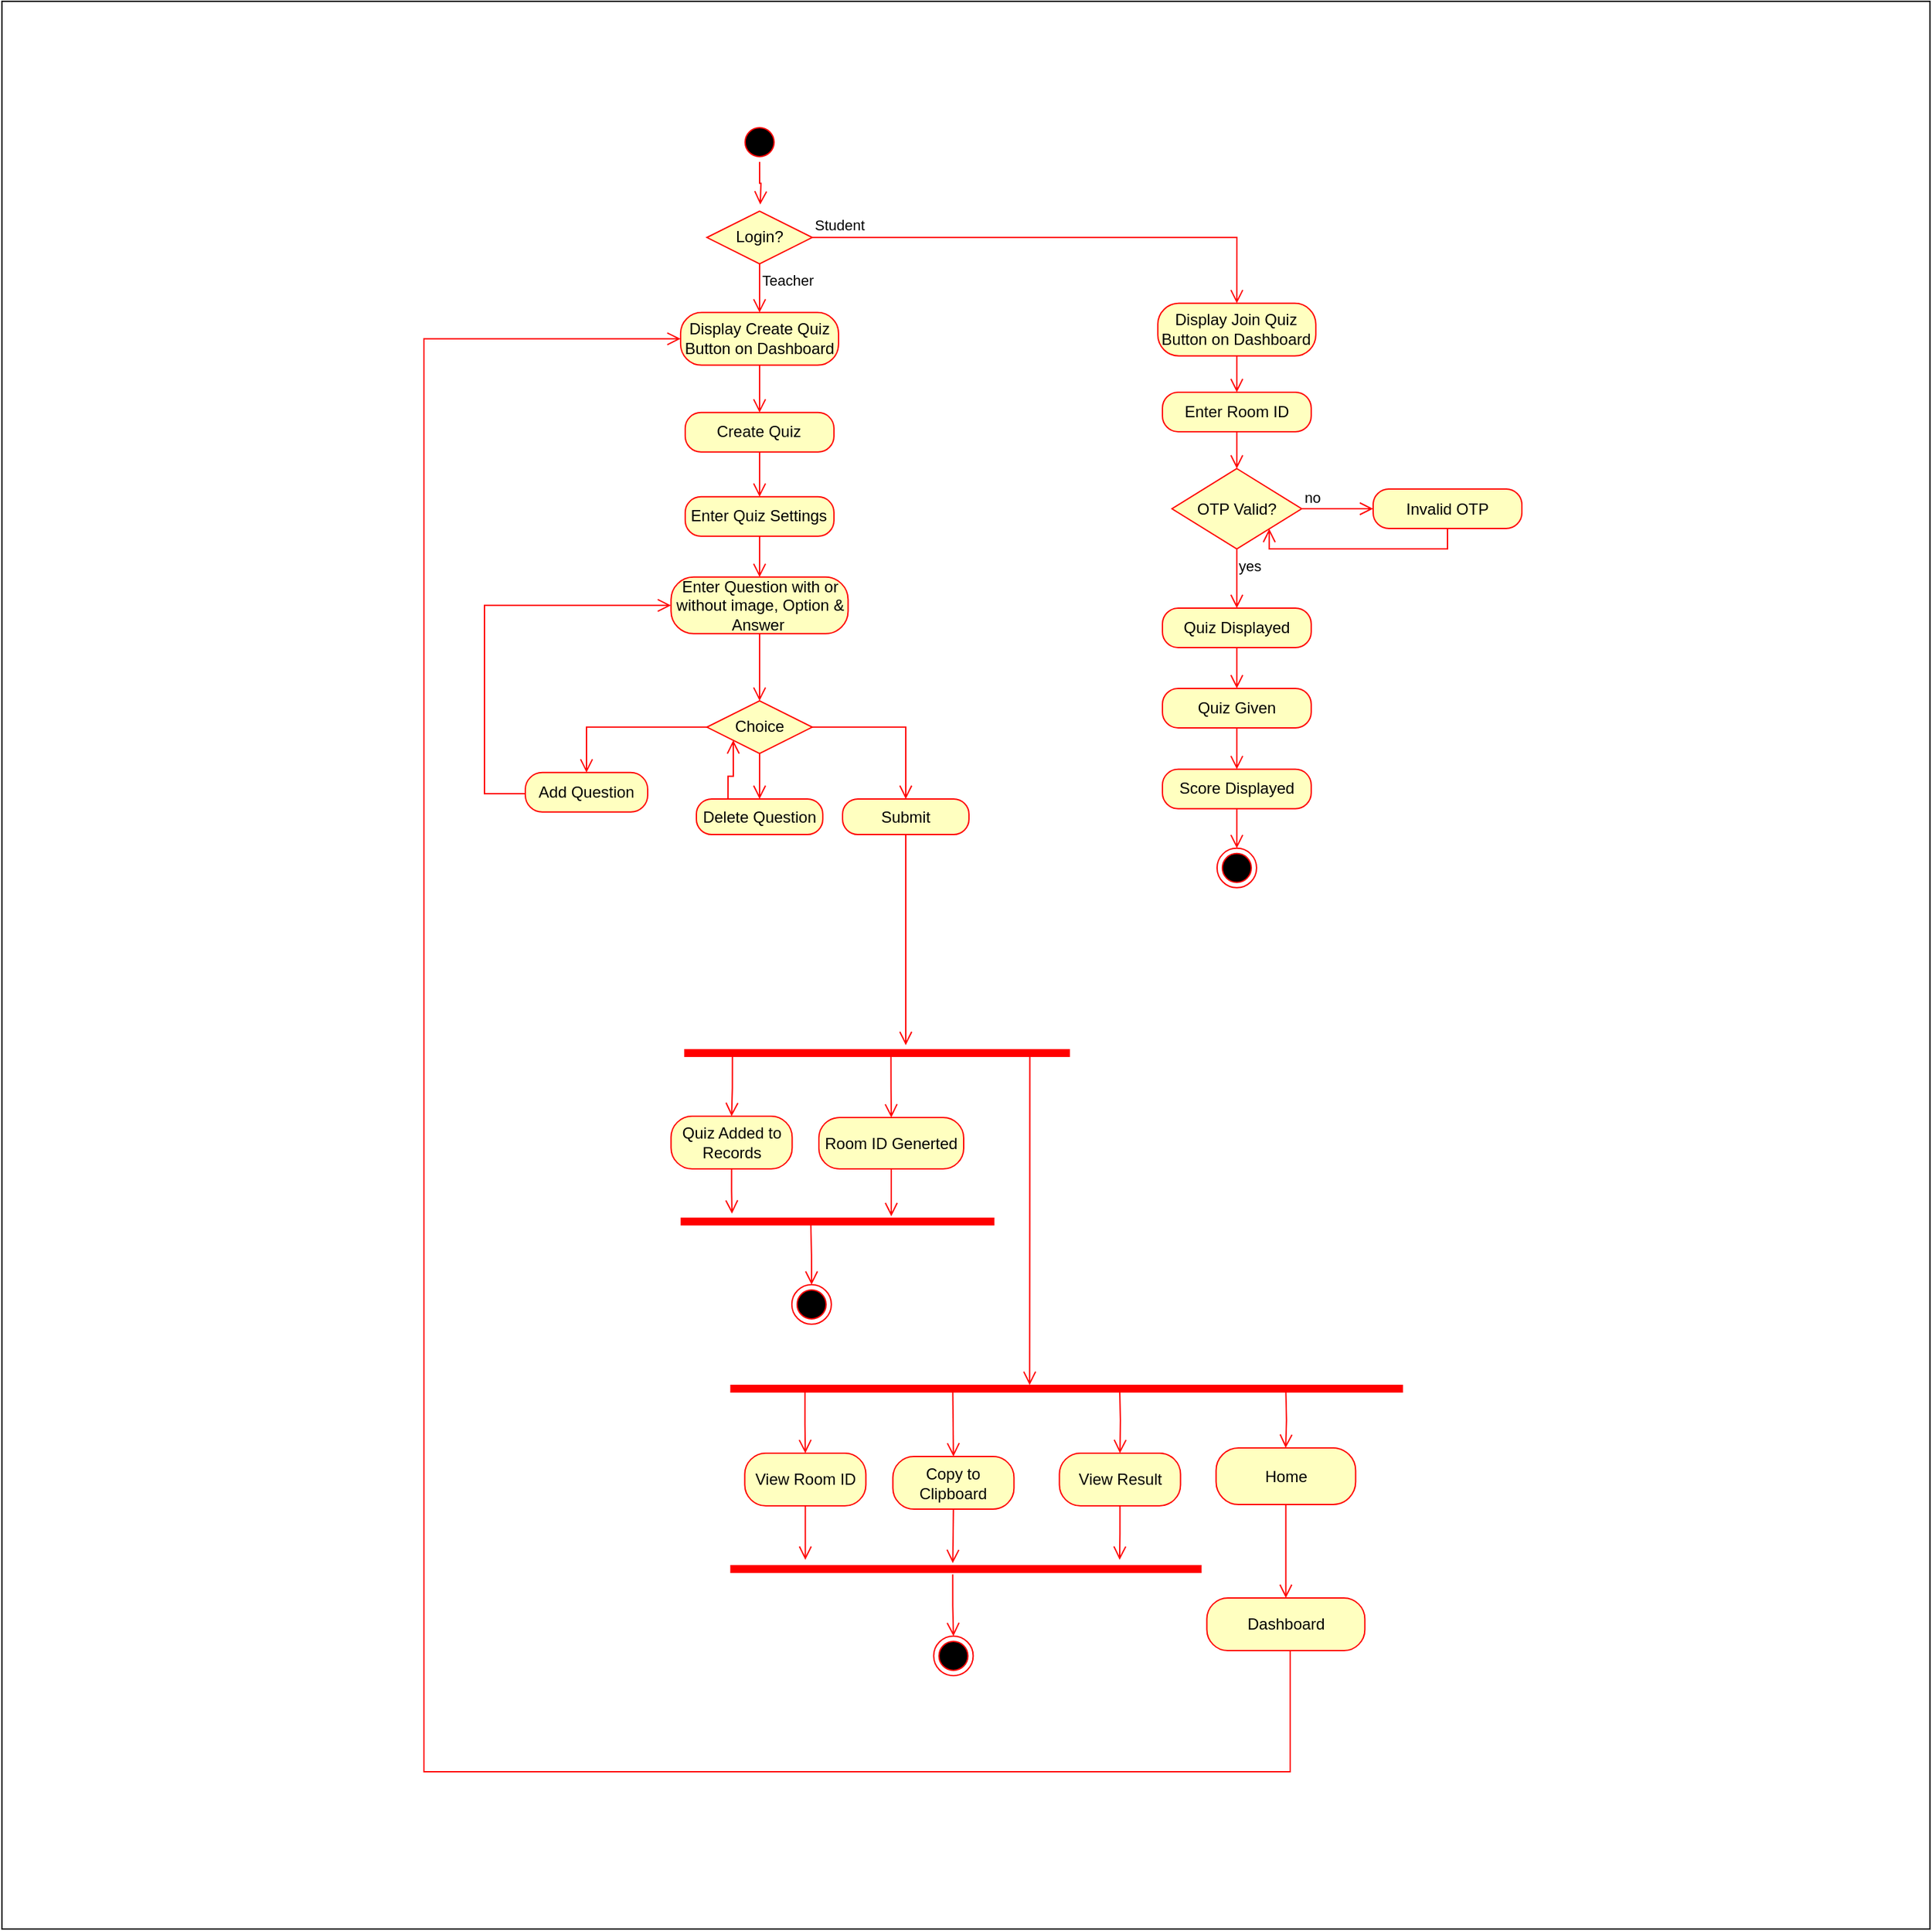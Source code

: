 <mxfile version="23.0.2" type="device">
  <diagram name="Page-1" id="2fJcGlAFP10mFMeL1n3p">
    <mxGraphModel dx="5453" dy="2420" grid="0" gridSize="10" guides="1" tooltips="1" connect="1" arrows="1" fold="1" page="0" pageScale="1" pageWidth="827" pageHeight="1169" math="0" shadow="0">
      <root>
        <mxCell id="0" />
        <mxCell id="1" parent="0" />
        <mxCell id="5RerIEgN9e02NIq5gecx-50" value="" style="whiteSpace=wrap;html=1;aspect=fixed;fillColor=none;" parent="1" vertex="1">
          <mxGeometry x="-1941.54" y="-240" width="1464.5" height="1464.5" as="geometry" />
        </mxCell>
        <mxCell id="TC7yk_xJz1TRPmKOptp--14" value="Room ID Generted" style="rounded=1;whiteSpace=wrap;html=1;arcSize=40;fontColor=#000000;fillColor=#ffffc0;strokeColor=#ff0000;" parent="1" vertex="1">
          <mxGeometry x="-1321" y="608" width="110" height="39" as="geometry" />
        </mxCell>
        <mxCell id="TC7yk_xJz1TRPmKOptp--6" value="Quiz Added to Records" style="rounded=1;whiteSpace=wrap;html=1;arcSize=40;fontColor=#000000;fillColor=#ffffc0;strokeColor=#ff0000;" parent="1" vertex="1">
          <mxGeometry x="-1433.29" y="607" width="92" height="40" as="geometry" />
        </mxCell>
        <mxCell id="TC7yk_xJz1TRPmKOptp--18" value="" style="shape=line;html=1;strokeWidth=6;strokeColor=#ff0000;" parent="1" vertex="1">
          <mxGeometry x="-1423.29" y="554" width="293" height="10" as="geometry" />
        </mxCell>
        <mxCell id="TC7yk_xJz1TRPmKOptp--20" value="" style="edgeStyle=orthogonalEdgeStyle;html=1;verticalAlign=bottom;endArrow=open;endSize=8;strokeColor=#ff0000;rounded=0;exitX=0.125;exitY=0.744;exitDx=0;exitDy=0;exitPerimeter=0;entryX=0.5;entryY=0;entryDx=0;entryDy=0;" parent="1" source="TC7yk_xJz1TRPmKOptp--18" target="TC7yk_xJz1TRPmKOptp--6" edge="1">
          <mxGeometry relative="1" as="geometry">
            <mxPoint x="-1350.29" y="598" as="targetPoint" />
          </mxGeometry>
        </mxCell>
        <mxCell id="TC7yk_xJz1TRPmKOptp--27" value="" style="edgeStyle=orthogonalEdgeStyle;html=1;verticalAlign=bottom;endArrow=open;endSize=8;strokeColor=#ff0000;rounded=0;exitX=0.536;exitY=0.763;exitDx=0;exitDy=0;exitPerimeter=0;entryX=0.5;entryY=0;entryDx=0;entryDy=0;" parent="1" source="TC7yk_xJz1TRPmKOptp--18" target="TC7yk_xJz1TRPmKOptp--14" edge="1">
          <mxGeometry relative="1" as="geometry">
            <mxPoint x="-1276.29" y="607" as="targetPoint" />
            <mxPoint x="-1351.75" y="692.34" as="sourcePoint" />
          </mxGeometry>
        </mxCell>
        <mxCell id="TC7yk_xJz1TRPmKOptp--16" value="Dashboard" style="rounded=1;whiteSpace=wrap;html=1;arcSize=40;fontColor=#000000;fillColor=#ffffc0;strokeColor=#ff0000;" parent="1" vertex="1">
          <mxGeometry x="-1026.29" y="973" width="120" height="40" as="geometry" />
        </mxCell>
        <mxCell id="vBNEGQhEsHAN2P_JnBU3-4" value="" style="ellipse;html=1;shape=startState;fillColor=#000000;strokeColor=#ff0000;" parent="1" vertex="1">
          <mxGeometry x="-1381.04" y="-148" width="30" height="30" as="geometry" />
        </mxCell>
        <mxCell id="vBNEGQhEsHAN2P_JnBU3-5" value="" style="html=1;verticalAlign=bottom;endArrow=open;endSize=8;strokeColor=#ff0000;rounded=0;edgeStyle=orthogonalEdgeStyle;" parent="1" source="vBNEGQhEsHAN2P_JnBU3-4" edge="1">
          <mxGeometry relative="1" as="geometry">
            <mxPoint x="-1365.54" y="-85.58" as="targetPoint" />
          </mxGeometry>
        </mxCell>
        <mxCell id="vBNEGQhEsHAN2P_JnBU3-9" value="Add Question" style="rounded=1;whiteSpace=wrap;html=1;arcSize=43;fontColor=#000000;fillColor=#ffffc0;strokeColor=#ff0000;" parent="1" vertex="1">
          <mxGeometry x="-1544" y="345.92" width="93" height="30" as="geometry" />
        </mxCell>
        <mxCell id="vBNEGQhEsHAN2P_JnBU3-10" value="" style="html=1;verticalAlign=bottom;endArrow=open;endSize=8;strokeColor=#ff0000;rounded=0;entryX=0;entryY=0.5;entryDx=0;entryDy=0;edgeStyle=orthogonalEdgeStyle;" parent="1" source="vBNEGQhEsHAN2P_JnBU3-9" target="5RerIEgN9e02NIq5gecx-3" edge="1">
          <mxGeometry relative="1" as="geometry">
            <mxPoint x="-1468.54" y="344.42" as="targetPoint" />
            <Array as="points">
              <mxPoint x="-1575" y="362" />
              <mxPoint x="-1575" y="219" />
            </Array>
          </mxGeometry>
        </mxCell>
        <mxCell id="TC7yk_xJz1TRPmKOptp--12" value="" style="ellipse;html=1;shape=endState;fillColor=#000000;strokeColor=#ff0000;" parent="1" vertex="1">
          <mxGeometry x="-1341.54" y="735" width="30" height="30" as="geometry" />
        </mxCell>
        <mxCell id="bBVDjb1Iw1jjZOPMRiYV-4" value="" style="edgeStyle=orthogonalEdgeStyle;html=1;verticalAlign=bottom;endArrow=open;endSize=8;strokeColor=#ff0000;rounded=0;exitX=0;exitY=0.5;exitDx=0;exitDy=0;entryX=0.5;entryY=0;entryDx=0;entryDy=0;" parent="1" source="bBVDjb1Iw1jjZOPMRiYV-6" target="vBNEGQhEsHAN2P_JnBU3-9" edge="1">
          <mxGeometry relative="1" as="geometry">
            <mxPoint x="-1439.79" y="339.42" as="targetPoint" />
            <mxPoint x="-1440.04" y="303.42" as="sourcePoint" />
          </mxGeometry>
        </mxCell>
        <mxCell id="bBVDjb1Iw1jjZOPMRiYV-5" value="" style="edgeStyle=orthogonalEdgeStyle;html=1;verticalAlign=bottom;endArrow=open;endSize=8;strokeColor=#ff0000;rounded=0;exitX=1;exitY=0.5;exitDx=0;exitDy=0;entryX=0.5;entryY=0;entryDx=0;entryDy=0;" parent="1" source="bBVDjb1Iw1jjZOPMRiYV-6" target="bBVDjb1Iw1jjZOPMRiYV-10" edge="1">
          <mxGeometry relative="1" as="geometry">
            <mxPoint x="-1292.79" y="336.42" as="targetPoint" />
            <mxPoint x="-1293.54" y="303.42" as="sourcePoint" />
          </mxGeometry>
        </mxCell>
        <mxCell id="bBVDjb1Iw1jjZOPMRiYV-6" value="Choice" style="rhombus;whiteSpace=wrap;html=1;fontColor=#000000;fillColor=#ffffc0;strokeColor=#ff0000;" parent="1" vertex="1">
          <mxGeometry x="-1406.04" y="291.42" width="80" height="40" as="geometry" />
        </mxCell>
        <mxCell id="bBVDjb1Iw1jjZOPMRiYV-10" value="Submit" style="rounded=1;whiteSpace=wrap;html=1;arcSize=43;fontColor=#000000;fillColor=#ffffc0;strokeColor=#ff0000;" parent="1" vertex="1">
          <mxGeometry x="-1303" y="366" width="96" height="27" as="geometry" />
        </mxCell>
        <mxCell id="TC7yk_xJz1TRPmKOptp--17" value="" style="edgeStyle=orthogonalEdgeStyle;html=1;verticalAlign=bottom;endArrow=open;endSize=8;strokeColor=#ff0000;rounded=0;exitX=0.472;exitY=0.914;exitDx=0;exitDy=0;exitPerimeter=0;entryX=0.5;entryY=0;entryDx=0;entryDy=0;" parent="1" source="5RerIEgN9e02NIq5gecx-10" target="5RerIEgN9e02NIq5gecx-31" edge="1">
          <mxGeometry relative="1" as="geometry">
            <mxPoint x="-1219.29" y="1007" as="targetPoint" />
            <mxPoint x="-1174.79" y="1005" as="sourcePoint" />
          </mxGeometry>
        </mxCell>
        <mxCell id="BYvYoB54RzEUqweGQ_cK-1" value="Display Create Quiz Button on Dashboard" style="rounded=1;whiteSpace=wrap;html=1;arcSize=40;fontColor=#000000;fillColor=#ffffc0;strokeColor=#ff0000;" parent="1" vertex="1">
          <mxGeometry x="-1426.04" y="-3.58" width="120" height="40" as="geometry" />
        </mxCell>
        <mxCell id="5RerIEgN9e02NIq5gecx-1" value="Create Quiz" style="rounded=1;whiteSpace=wrap;html=1;arcSize=40;fontColor=#000000;fillColor=#ffffc0;strokeColor=#ff0000;" parent="1" vertex="1">
          <mxGeometry x="-1422.54" y="72.42" width="113" height="30" as="geometry" />
        </mxCell>
        <mxCell id="5RerIEgN9e02NIq5gecx-2" value="Enter Quiz Settings" style="rounded=1;whiteSpace=wrap;html=1;arcSize=40;fontColor=#000000;fillColor=#ffffc0;strokeColor=#ff0000;" parent="1" vertex="1">
          <mxGeometry x="-1422.54" y="136.42" width="113" height="30" as="geometry" />
        </mxCell>
        <mxCell id="5RerIEgN9e02NIq5gecx-3" value="Enter Question with or without image, Option &amp;amp; Answer&amp;nbsp;" style="rounded=1;whiteSpace=wrap;html=1;arcSize=40;fontColor=#000000;fillColor=#ffffc0;strokeColor=#ff0000;" parent="1" vertex="1">
          <mxGeometry x="-1433.29" y="197.42" width="134.5" height="43" as="geometry" />
        </mxCell>
        <mxCell id="5RerIEgN9e02NIq5gecx-5" value="Home" style="rounded=1;whiteSpace=wrap;html=1;arcSize=40;fontColor=#000000;fillColor=#ffffc0;strokeColor=#ff0000;" parent="1" vertex="1">
          <mxGeometry x="-1019.29" y="859" width="106" height="43" as="geometry" />
        </mxCell>
        <mxCell id="5RerIEgN9e02NIq5gecx-6" value="Copy to Clipboard" style="rounded=1;whiteSpace=wrap;html=1;arcSize=40;fontColor=#000000;fillColor=#ffffc0;strokeColor=#ff0000;" parent="1" vertex="1">
          <mxGeometry x="-1264.79" y="865.5" width="92" height="40" as="geometry" />
        </mxCell>
        <mxCell id="5RerIEgN9e02NIq5gecx-7" value="" style="edgeStyle=orthogonalEdgeStyle;html=1;verticalAlign=bottom;endArrow=open;endSize=8;strokeColor=#ff0000;rounded=0;exitX=0.5;exitY=1;exitDx=0;exitDy=0;entryX=0.25;entryY=0.5;entryDx=0;entryDy=0;entryPerimeter=0;" parent="1" source="5RerIEgN9e02NIq5gecx-6" edge="1">
          <mxGeometry relative="1" as="geometry">
            <mxPoint x="-1219.29" y="946.5" as="targetPoint" />
            <mxPoint x="-1297.04" y="622.5" as="sourcePoint" />
          </mxGeometry>
        </mxCell>
        <mxCell id="5RerIEgN9e02NIq5gecx-8" value="" style="shape=line;html=1;strokeWidth=6;strokeColor=#ff0000;" parent="1" vertex="1">
          <mxGeometry x="-1388.29" y="809" width="511" height="10" as="geometry" />
        </mxCell>
        <mxCell id="5RerIEgN9e02NIq5gecx-9" value="" style="edgeStyle=orthogonalEdgeStyle;html=1;verticalAlign=bottom;endArrow=open;endSize=8;strokeColor=#ff0000;rounded=0;exitX=0.25;exitY=0.5;exitDx=0;exitDy=0;exitPerimeter=0;entryX=0.5;entryY=0;entryDx=0;entryDy=0;" parent="1" target="5RerIEgN9e02NIq5gecx-6" edge="1">
          <mxGeometry relative="1" as="geometry">
            <mxPoint x="-1089.04" y="853.5" as="targetPoint" />
            <mxPoint x="-1219.29" y="814.5" as="sourcePoint" />
          </mxGeometry>
        </mxCell>
        <mxCell id="5RerIEgN9e02NIq5gecx-10" value="" style="shape=line;html=1;strokeWidth=6;strokeColor=#ff0000;" parent="1" vertex="1">
          <mxGeometry x="-1388.29" y="946" width="358" height="10" as="geometry" />
        </mxCell>
        <mxCell id="5RerIEgN9e02NIq5gecx-11" value="View Result" style="rounded=1;whiteSpace=wrap;html=1;arcSize=40;fontColor=#000000;fillColor=#ffffc0;strokeColor=#ff0000;" parent="1" vertex="1">
          <mxGeometry x="-1138.29" y="863" width="92" height="40" as="geometry" />
        </mxCell>
        <mxCell id="5RerIEgN9e02NIq5gecx-12" value="" style="edgeStyle=orthogonalEdgeStyle;html=1;verticalAlign=bottom;endArrow=open;endSize=8;strokeColor=#ff0000;rounded=0;exitX=0.25;exitY=0.5;exitDx=0;exitDy=0;exitPerimeter=0;entryX=0.5;entryY=0;entryDx=0;entryDy=0;" parent="1" target="5RerIEgN9e02NIq5gecx-11" edge="1">
          <mxGeometry relative="1" as="geometry">
            <mxPoint x="-962.54" y="851" as="targetPoint" />
            <mxPoint x="-1092.54" y="812" as="sourcePoint" />
          </mxGeometry>
        </mxCell>
        <mxCell id="5RerIEgN9e02NIq5gecx-13" value="" style="edgeStyle=orthogonalEdgeStyle;html=1;verticalAlign=bottom;endArrow=open;endSize=8;strokeColor=#ff0000;rounded=0;exitX=0.5;exitY=1;exitDx=0;exitDy=0;entryX=0.25;entryY=0.5;entryDx=0;entryDy=0;entryPerimeter=0;" parent="1" source="5RerIEgN9e02NIq5gecx-11" edge="1">
          <mxGeometry relative="1" as="geometry">
            <mxPoint x="-1092.54" y="944" as="targetPoint" />
            <mxPoint x="-1170.54" y="620" as="sourcePoint" />
          </mxGeometry>
        </mxCell>
        <mxCell id="5RerIEgN9e02NIq5gecx-14" value="View Room ID" style="rounded=1;whiteSpace=wrap;html=1;arcSize=40;fontColor=#000000;fillColor=#ffffc0;strokeColor=#ff0000;" parent="1" vertex="1">
          <mxGeometry x="-1377.29" y="863" width="92" height="40" as="geometry" />
        </mxCell>
        <mxCell id="5RerIEgN9e02NIq5gecx-15" value="" style="html=1;verticalAlign=bottom;endArrow=open;endSize=8;strokeColor=#ff0000;rounded=0;exitX=0.111;exitY=0.21;exitDx=0;exitDy=0;exitPerimeter=0;entryX=0.5;entryY=0;entryDx=0;entryDy=0;edgeStyle=orthogonalEdgeStyle;" parent="1" source="5RerIEgN9e02NIq5gecx-8" target="5RerIEgN9e02NIq5gecx-14" edge="1">
          <mxGeometry relative="1" as="geometry">
            <mxPoint x="-1219.54" y="858" as="targetPoint" />
            <mxPoint x="-1349.54" y="819" as="sourcePoint" />
          </mxGeometry>
        </mxCell>
        <mxCell id="5RerIEgN9e02NIq5gecx-16" value="" style="edgeStyle=orthogonalEdgeStyle;html=1;verticalAlign=bottom;endArrow=open;endSize=8;strokeColor=#ff0000;rounded=0;exitX=0.5;exitY=1;exitDx=0;exitDy=0;" parent="1" source="5RerIEgN9e02NIq5gecx-14" edge="1">
          <mxGeometry relative="1" as="geometry">
            <mxPoint x="-1331.29" y="944" as="targetPoint" />
            <mxPoint x="-1427.54" y="627" as="sourcePoint" />
          </mxGeometry>
        </mxCell>
        <mxCell id="5RerIEgN9e02NIq5gecx-18" value="" style="edgeStyle=orthogonalEdgeStyle;html=1;verticalAlign=bottom;endArrow=open;endSize=8;strokeColor=#ff0000;rounded=0;entryX=0.5;entryY=0;entryDx=0;entryDy=0;" parent="1" edge="1">
          <mxGeometry relative="1" as="geometry">
            <mxPoint x="-966.43" y="859" as="targetPoint" />
            <mxPoint x="-966.29" y="816" as="sourcePoint" />
          </mxGeometry>
        </mxCell>
        <mxCell id="5RerIEgN9e02NIq5gecx-19" value="" style="edgeStyle=orthogonalEdgeStyle;html=1;verticalAlign=bottom;endArrow=open;endSize=8;strokeColor=#ff0000;rounded=0;exitX=0.5;exitY=1;exitDx=0;exitDy=0;entryX=0.5;entryY=0;entryDx=0;entryDy=0;" parent="1" source="5RerIEgN9e02NIq5gecx-5" target="TC7yk_xJz1TRPmKOptp--16" edge="1">
          <mxGeometry relative="1" as="geometry">
            <mxPoint x="-966.29" y="993" as="targetPoint" />
            <mxPoint x="-1082.54" y="822" as="sourcePoint" />
          </mxGeometry>
        </mxCell>
        <mxCell id="5RerIEgN9e02NIq5gecx-20" value="" style="edgeStyle=orthogonalEdgeStyle;html=1;verticalAlign=bottom;endArrow=open;endSize=8;strokeColor=#ff0000;rounded=0;exitX=0.896;exitY=0.752;exitDx=0;exitDy=0;exitPerimeter=0;entryX=0.445;entryY=0.219;entryDx=0;entryDy=0;entryPerimeter=0;" parent="1" source="TC7yk_xJz1TRPmKOptp--18" target="5RerIEgN9e02NIq5gecx-8" edge="1">
          <mxGeometry relative="1" as="geometry">
            <mxPoint x="-1160.29" y="714" as="targetPoint" />
            <mxPoint x="-1376.29" y="571" as="sourcePoint" />
          </mxGeometry>
        </mxCell>
        <mxCell id="5RerIEgN9e02NIq5gecx-21" value="" style="shape=line;html=1;strokeWidth=6;strokeColor=#ff0000;" parent="1" vertex="1">
          <mxGeometry x="-1426.04" y="682" width="238.37" height="10" as="geometry" />
        </mxCell>
        <mxCell id="5RerIEgN9e02NIq5gecx-22" value="" style="edgeStyle=orthogonalEdgeStyle;html=1;verticalAlign=bottom;endArrow=open;endSize=8;strokeColor=#ff0000;rounded=0;exitX=0.5;exitY=1;exitDx=0;exitDy=0;" parent="1" source="TC7yk_xJz1TRPmKOptp--14" edge="1">
          <mxGeometry relative="1" as="geometry">
            <mxPoint x="-1266" y="683" as="targetPoint" />
            <mxPoint x="-1256.29" y="572" as="sourcePoint" />
          </mxGeometry>
        </mxCell>
        <mxCell id="5RerIEgN9e02NIq5gecx-23" value="" style="edgeStyle=orthogonalEdgeStyle;html=1;verticalAlign=bottom;endArrow=open;endSize=8;strokeColor=#ff0000;rounded=0;exitX=0.5;exitY=1;exitDx=0;exitDy=0;" parent="1" source="TC7yk_xJz1TRPmKOptp--6" edge="1">
          <mxGeometry relative="1" as="geometry">
            <mxPoint x="-1387" y="681" as="targetPoint" />
            <mxPoint x="-1388.78" y="648" as="sourcePoint" />
          </mxGeometry>
        </mxCell>
        <mxCell id="5RerIEgN9e02NIq5gecx-25" value="" style="html=1;verticalAlign=bottom;endArrow=open;endSize=8;strokeColor=#ff0000;rounded=0;entryX=0.5;entryY=0;entryDx=0;entryDy=0;edgeStyle=orthogonalEdgeStyle;" parent="1" target="TC7yk_xJz1TRPmKOptp--12" edge="1">
          <mxGeometry relative="1" as="geometry">
            <mxPoint x="-1376.29" y="688" as="targetPoint" />
            <mxPoint x="-1327.11" y="689" as="sourcePoint" />
          </mxGeometry>
        </mxCell>
        <mxCell id="5RerIEgN9e02NIq5gecx-26" value="" style="edgeStyle=orthogonalEdgeStyle;html=1;verticalAlign=bottom;endArrow=open;endSize=8;strokeColor=#ff0000;rounded=0;exitX=0.5;exitY=1;exitDx=0;exitDy=0;" parent="1" source="bBVDjb1Iw1jjZOPMRiYV-10" edge="1">
          <mxGeometry relative="1" as="geometry">
            <mxPoint x="-1255" y="553" as="targetPoint" />
            <mxPoint x="-1372.54" y="447.42" as="sourcePoint" />
          </mxGeometry>
        </mxCell>
        <mxCell id="5RerIEgN9e02NIq5gecx-27" value="" style="edgeStyle=orthogonalEdgeStyle;html=1;verticalAlign=bottom;endArrow=open;endSize=8;strokeColor=#ff0000;rounded=0;exitX=0.5;exitY=1;exitDx=0;exitDy=0;entryX=0.5;entryY=0;entryDx=0;entryDy=0;" parent="1" source="5RerIEgN9e02NIq5gecx-3" target="bBVDjb1Iw1jjZOPMRiYV-6" edge="1">
          <mxGeometry relative="1" as="geometry">
            <mxPoint x="-1365.54" y="286.42" as="targetPoint" />
            <mxPoint x="-1283.54" y="384.42" as="sourcePoint" />
          </mxGeometry>
        </mxCell>
        <mxCell id="5RerIEgN9e02NIq5gecx-28" value="" style="edgeStyle=orthogonalEdgeStyle;html=1;verticalAlign=bottom;endArrow=open;endSize=8;strokeColor=#ff0000;rounded=0;exitX=0.5;exitY=1;exitDx=0;exitDy=0;entryX=0.5;entryY=0;entryDx=0;entryDy=0;" parent="1" source="5RerIEgN9e02NIq5gecx-2" target="5RerIEgN9e02NIq5gecx-3" edge="1">
          <mxGeometry relative="1" as="geometry">
            <mxPoint x="-1365.54" y="192.42" as="targetPoint" />
            <mxPoint x="-1355.54" y="250.42" as="sourcePoint" />
          </mxGeometry>
        </mxCell>
        <mxCell id="5RerIEgN9e02NIq5gecx-29" value="" style="edgeStyle=orthogonalEdgeStyle;html=1;verticalAlign=bottom;endArrow=open;endSize=8;strokeColor=#ff0000;rounded=0;exitX=0.5;exitY=1;exitDx=0;exitDy=0;entryX=0.5;entryY=0;entryDx=0;entryDy=0;" parent="1" source="5RerIEgN9e02NIq5gecx-1" target="5RerIEgN9e02NIq5gecx-2" edge="1">
          <mxGeometry relative="1" as="geometry">
            <mxPoint x="-1355.54" y="207.42" as="targetPoint" />
            <mxPoint x="-1355.54" y="176.42" as="sourcePoint" />
          </mxGeometry>
        </mxCell>
        <mxCell id="5RerIEgN9e02NIq5gecx-30" value="" style="edgeStyle=orthogonalEdgeStyle;html=1;verticalAlign=bottom;endArrow=open;endSize=8;strokeColor=#ff0000;rounded=0;exitX=0.5;exitY=1;exitDx=0;exitDy=0;entryX=0.5;entryY=0;entryDx=0;entryDy=0;" parent="1" source="BYvYoB54RzEUqweGQ_cK-1" target="5RerIEgN9e02NIq5gecx-1" edge="1">
          <mxGeometry relative="1" as="geometry">
            <mxPoint x="-1365.54" y="69.42" as="targetPoint" />
            <mxPoint x="-1355.54" y="112.42" as="sourcePoint" />
          </mxGeometry>
        </mxCell>
        <mxCell id="5RerIEgN9e02NIq5gecx-31" value="" style="ellipse;html=1;shape=endState;fillColor=#000000;strokeColor=#ff0000;" parent="1" vertex="1">
          <mxGeometry x="-1233.79" y="1002" width="30" height="30" as="geometry" />
        </mxCell>
        <mxCell id="5RerIEgN9e02NIq5gecx-35" value="Login?" style="rhombus;whiteSpace=wrap;html=1;fontColor=#000000;fillColor=#ffffc0;strokeColor=#ff0000;" parent="1" vertex="1">
          <mxGeometry x="-1406.04" y="-80.58" width="80" height="40" as="geometry" />
        </mxCell>
        <mxCell id="5RerIEgN9e02NIq5gecx-36" value="Student" style="edgeStyle=orthogonalEdgeStyle;html=1;align=left;verticalAlign=bottom;endArrow=open;endSize=8;strokeColor=#ff0000;rounded=0;entryX=0.5;entryY=0;entryDx=0;entryDy=0;" parent="1" source="5RerIEgN9e02NIq5gecx-35" target="5RerIEgN9e02NIq5gecx-39" edge="1">
          <mxGeometry x="-1" relative="1" as="geometry">
            <mxPoint x="-785.54" y="-60.58" as="targetPoint" />
          </mxGeometry>
        </mxCell>
        <mxCell id="5RerIEgN9e02NIq5gecx-37" value="Teacher" style="edgeStyle=orthogonalEdgeStyle;html=1;align=left;verticalAlign=top;endArrow=open;endSize=8;strokeColor=#ff0000;rounded=0;entryX=0.5;entryY=0;entryDx=0;entryDy=0;" parent="1" source="5RerIEgN9e02NIq5gecx-35" target="BYvYoB54RzEUqweGQ_cK-1" edge="1">
          <mxGeometry x="-1" relative="1" as="geometry">
            <mxPoint x="-1367.54" y="-8.58" as="targetPoint" />
          </mxGeometry>
        </mxCell>
        <mxCell id="5RerIEgN9e02NIq5gecx-38" value="" style="edgeStyle=orthogonalEdgeStyle;html=1;verticalAlign=bottom;endArrow=open;endSize=8;strokeColor=#ff0000;rounded=0;exitX=0.5;exitY=1;exitDx=0;exitDy=0;entryX=0;entryY=0.5;entryDx=0;entryDy=0;" parent="1" source="TC7yk_xJz1TRPmKOptp--16" target="BYvYoB54RzEUqweGQ_cK-1" edge="1">
          <mxGeometry relative="1" as="geometry">
            <mxPoint x="-1663.54" y="77.42" as="targetPoint" />
            <mxPoint x="-1146.54" y="448.42" as="sourcePoint" />
            <Array as="points">
              <mxPoint x="-963" y="1013" />
              <mxPoint x="-963" y="1105" />
              <mxPoint x="-1621" y="1105" />
              <mxPoint x="-1621" y="16" />
            </Array>
          </mxGeometry>
        </mxCell>
        <mxCell id="5RerIEgN9e02NIq5gecx-39" value="Display Join Quiz Button on Dashboard" style="rounded=1;whiteSpace=wrap;html=1;arcSize=40;fontColor=#000000;fillColor=#ffffc0;strokeColor=#ff0000;" parent="1" vertex="1">
          <mxGeometry x="-1063.54" y="-10.58" width="120" height="40" as="geometry" />
        </mxCell>
        <mxCell id="5RerIEgN9e02NIq5gecx-40" value="Enter Room ID" style="rounded=1;whiteSpace=wrap;html=1;arcSize=40;fontColor=#000000;fillColor=#ffffc0;strokeColor=#ff0000;" parent="1" vertex="1">
          <mxGeometry x="-1060.04" y="57" width="113" height="30" as="geometry" />
        </mxCell>
        <mxCell id="5RerIEgN9e02NIq5gecx-41" value="Quiz Displayed" style="rounded=1;whiteSpace=wrap;html=1;arcSize=40;fontColor=#000000;fillColor=#ffffc0;strokeColor=#ff0000;" parent="1" vertex="1">
          <mxGeometry x="-1060.04" y="221.0" width="113" height="30" as="geometry" />
        </mxCell>
        <mxCell id="5RerIEgN9e02NIq5gecx-42" value="" style="edgeStyle=orthogonalEdgeStyle;html=1;verticalAlign=bottom;endArrow=open;endSize=8;strokeColor=#ff0000;rounded=0;exitX=0.5;exitY=1;exitDx=0;exitDy=0;entryX=0.5;entryY=0;entryDx=0;entryDy=0;" parent="1" source="5RerIEgN9e02NIq5gecx-40" target="RtPwHI5ZGGF8TP7Lfu50-4" edge="1">
          <mxGeometry relative="1" as="geometry">
            <mxPoint x="-1003.54" y="114" as="targetPoint" />
            <mxPoint x="-957.54" y="191.42" as="sourcePoint" />
          </mxGeometry>
        </mxCell>
        <mxCell id="5RerIEgN9e02NIq5gecx-43" value="" style="edgeStyle=orthogonalEdgeStyle;html=1;verticalAlign=bottom;endArrow=open;endSize=8;strokeColor=#ff0000;rounded=0;exitX=0.5;exitY=1;exitDx=0;exitDy=0;entryX=0.5;entryY=0;entryDx=0;entryDy=0;" parent="1" source="5RerIEgN9e02NIq5gecx-39" target="5RerIEgN9e02NIq5gecx-40" edge="1">
          <mxGeometry relative="1" as="geometry">
            <mxPoint x="-967.54" y="84.42" as="targetPoint" />
            <mxPoint x="-967.54" y="51.42" as="sourcePoint" />
          </mxGeometry>
        </mxCell>
        <mxCell id="5RerIEgN9e02NIq5gecx-44" value="" style="edgeStyle=orthogonalEdgeStyle;html=1;verticalAlign=bottom;endArrow=open;endSize=8;strokeColor=#ff0000;rounded=0;exitX=0.5;exitY=1;exitDx=0;exitDy=0;entryX=0.5;entryY=0;entryDx=0;entryDy=0;" parent="1" source="5RerIEgN9e02NIq5gecx-41" target="5RerIEgN9e02NIq5gecx-45" edge="1">
          <mxGeometry relative="1" as="geometry">
            <mxPoint x="-957.54" y="377.42" as="targetPoint" />
            <mxPoint x="-1003.54" y="246.42" as="sourcePoint" />
          </mxGeometry>
        </mxCell>
        <mxCell id="5RerIEgN9e02NIq5gecx-45" value="Quiz Given" style="rounded=1;whiteSpace=wrap;html=1;arcSize=40;fontColor=#000000;fillColor=#ffffc0;strokeColor=#ff0000;" parent="1" vertex="1">
          <mxGeometry x="-1060.04" y="282" width="113" height="30" as="geometry" />
        </mxCell>
        <mxCell id="5RerIEgN9e02NIq5gecx-46" value="Score Displayed" style="rounded=1;whiteSpace=wrap;html=1;arcSize=40;fontColor=#000000;fillColor=#ffffc0;strokeColor=#ff0000;" parent="1" vertex="1">
          <mxGeometry x="-1060.04" y="343.42" width="113" height="30" as="geometry" />
        </mxCell>
        <mxCell id="5RerIEgN9e02NIq5gecx-47" value="" style="edgeStyle=orthogonalEdgeStyle;html=1;verticalAlign=bottom;endArrow=open;endSize=8;strokeColor=#ff0000;rounded=0;exitX=0.5;exitY=1;exitDx=0;exitDy=0;entryX=0.5;entryY=0;entryDx=0;entryDy=0;" parent="1" source="5RerIEgN9e02NIq5gecx-45" target="5RerIEgN9e02NIq5gecx-46" edge="1">
          <mxGeometry relative="1" as="geometry">
            <mxPoint x="-957.54" y="442.42" as="targetPoint" />
            <mxPoint x="-1003.54" y="311.42" as="sourcePoint" />
          </mxGeometry>
        </mxCell>
        <mxCell id="5RerIEgN9e02NIq5gecx-48" value="" style="edgeStyle=orthogonalEdgeStyle;html=1;verticalAlign=bottom;endArrow=open;endSize=8;strokeColor=#ff0000;rounded=0;exitX=0.5;exitY=1;exitDx=0;exitDy=0;entryX=0.5;entryY=0;entryDx=0;entryDy=0;" parent="1" source="5RerIEgN9e02NIq5gecx-46" target="5RerIEgN9e02NIq5gecx-49" edge="1">
          <mxGeometry relative="1" as="geometry">
            <mxPoint x="-1003.72" y="408.42" as="targetPoint" />
            <mxPoint x="-1003.72" y="373.42" as="sourcePoint" />
          </mxGeometry>
        </mxCell>
        <mxCell id="5RerIEgN9e02NIq5gecx-49" value="" style="ellipse;html=1;shape=endState;fillColor=#000000;strokeColor=#ff0000;" parent="1" vertex="1">
          <mxGeometry x="-1018.54" y="403.42" width="30" height="30" as="geometry" />
        </mxCell>
        <mxCell id="RtPwHI5ZGGF8TP7Lfu50-4" value="OTP Valid?" style="rhombus;whiteSpace=wrap;html=1;fontColor=#000000;fillColor=#ffffc0;strokeColor=#ff0000;" parent="1" vertex="1">
          <mxGeometry x="-1052.81" y="115" width="98.54" height="61" as="geometry" />
        </mxCell>
        <mxCell id="RtPwHI5ZGGF8TP7Lfu50-5" value="no" style="edgeStyle=orthogonalEdgeStyle;html=1;align=left;verticalAlign=bottom;endArrow=open;endSize=8;strokeColor=#ff0000;rounded=0;entryX=0;entryY=0.5;entryDx=0;entryDy=0;" parent="1" source="RtPwHI5ZGGF8TP7Lfu50-4" target="RtPwHI5ZGGF8TP7Lfu50-7" edge="1">
          <mxGeometry x="-1" relative="1" as="geometry">
            <mxPoint x="-910" y="146" as="targetPoint" />
          </mxGeometry>
        </mxCell>
        <mxCell id="RtPwHI5ZGGF8TP7Lfu50-6" value="yes" style="edgeStyle=orthogonalEdgeStyle;html=1;align=left;verticalAlign=top;endArrow=open;endSize=8;strokeColor=#ff0000;rounded=0;entryX=0.5;entryY=0;entryDx=0;entryDy=0;" parent="1" source="RtPwHI5ZGGF8TP7Lfu50-4" target="5RerIEgN9e02NIq5gecx-41" edge="1">
          <mxGeometry x="-1" relative="1" as="geometry">
            <mxPoint x="-1002.54" y="215" as="targetPoint" />
          </mxGeometry>
        </mxCell>
        <mxCell id="RtPwHI5ZGGF8TP7Lfu50-7" value="Invalid OTP" style="rounded=1;whiteSpace=wrap;html=1;arcSize=40;fontColor=#000000;fillColor=#ffffc0;strokeColor=#ff0000;" parent="1" vertex="1">
          <mxGeometry x="-900" y="130.5" width="113" height="30" as="geometry" />
        </mxCell>
        <mxCell id="RtPwHI5ZGGF8TP7Lfu50-8" value="" style="html=1;verticalAlign=bottom;endArrow=open;endSize=8;strokeColor=#ff0000;rounded=0;exitX=0.5;exitY=1;exitDx=0;exitDy=0;entryX=1;entryY=1;entryDx=0;entryDy=0;edgeStyle=orthogonalEdgeStyle;" parent="1" source="RtPwHI5ZGGF8TP7Lfu50-7" target="RtPwHI5ZGGF8TP7Lfu50-4" edge="1">
          <mxGeometry relative="1" as="geometry">
            <mxPoint x="-843.96" y="193" as="targetPoint" />
            <mxPoint x="-843.5" y="157.42" as="sourcePoint" />
            <Array as="points">
              <mxPoint x="-844" y="176" />
              <mxPoint x="-979" y="176" />
            </Array>
          </mxGeometry>
        </mxCell>
        <mxCell id="RtPwHI5ZGGF8TP7Lfu50-9" value="" style="html=1;verticalAlign=bottom;endArrow=open;endSize=8;strokeColor=#ff0000;rounded=0;exitX=0.5;exitY=1;exitDx=0;exitDy=0;entryX=0.5;entryY=0;entryDx=0;entryDy=0;edgeStyle=orthogonalEdgeStyle;" parent="1" source="bBVDjb1Iw1jjZOPMRiYV-6" target="RtPwHI5ZGGF8TP7Lfu50-10" edge="1">
          <mxGeometry relative="1" as="geometry">
            <mxPoint x="-1401" y="354" as="targetPoint" />
            <mxPoint x="-1356" y="250" as="sourcePoint" />
          </mxGeometry>
        </mxCell>
        <mxCell id="RtPwHI5ZGGF8TP7Lfu50-10" value="Delete Question" style="rounded=1;whiteSpace=wrap;html=1;arcSize=43;fontColor=#000000;fillColor=#ffffc0;strokeColor=#ff0000;" parent="1" vertex="1">
          <mxGeometry x="-1414.04" y="366" width="96" height="27" as="geometry" />
        </mxCell>
        <mxCell id="yjJPnLov4dYzjno4fBQ4-3" value="" style="html=1;verticalAlign=bottom;endArrow=open;endSize=8;strokeColor=#ff0000;rounded=0;exitX=0.25;exitY=0;exitDx=0;exitDy=0;entryX=0;entryY=1;entryDx=0;entryDy=0;edgeStyle=orthogonalEdgeStyle;" edge="1" parent="1" source="RtPwHI5ZGGF8TP7Lfu50-10" target="bBVDjb1Iw1jjZOPMRiYV-6">
          <mxGeometry relative="1" as="geometry">
            <mxPoint x="-1393" y="416" as="targetPoint" />
            <mxPoint x="-1393.17" y="396" as="sourcePoint" />
          </mxGeometry>
        </mxCell>
      </root>
    </mxGraphModel>
  </diagram>
</mxfile>
